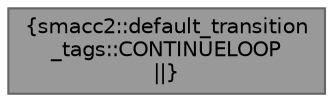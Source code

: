 digraph "smacc2::default_transition_tags::CONTINUELOOP"
{
 // LATEX_PDF_SIZE
  bgcolor="transparent";
  edge [fontname=Helvetica,fontsize=10,labelfontname=Helvetica,labelfontsize=10];
  node [fontname=Helvetica,fontsize=10,shape=box,height=0.2,width=0.4];
  Node1 [label="{smacc2::default_transition\l_tags::CONTINUELOOP\n||}",height=0.2,width=0.4,color="gray40", fillcolor="grey60", style="filled", fontcolor="black",tooltip=" "];
}
